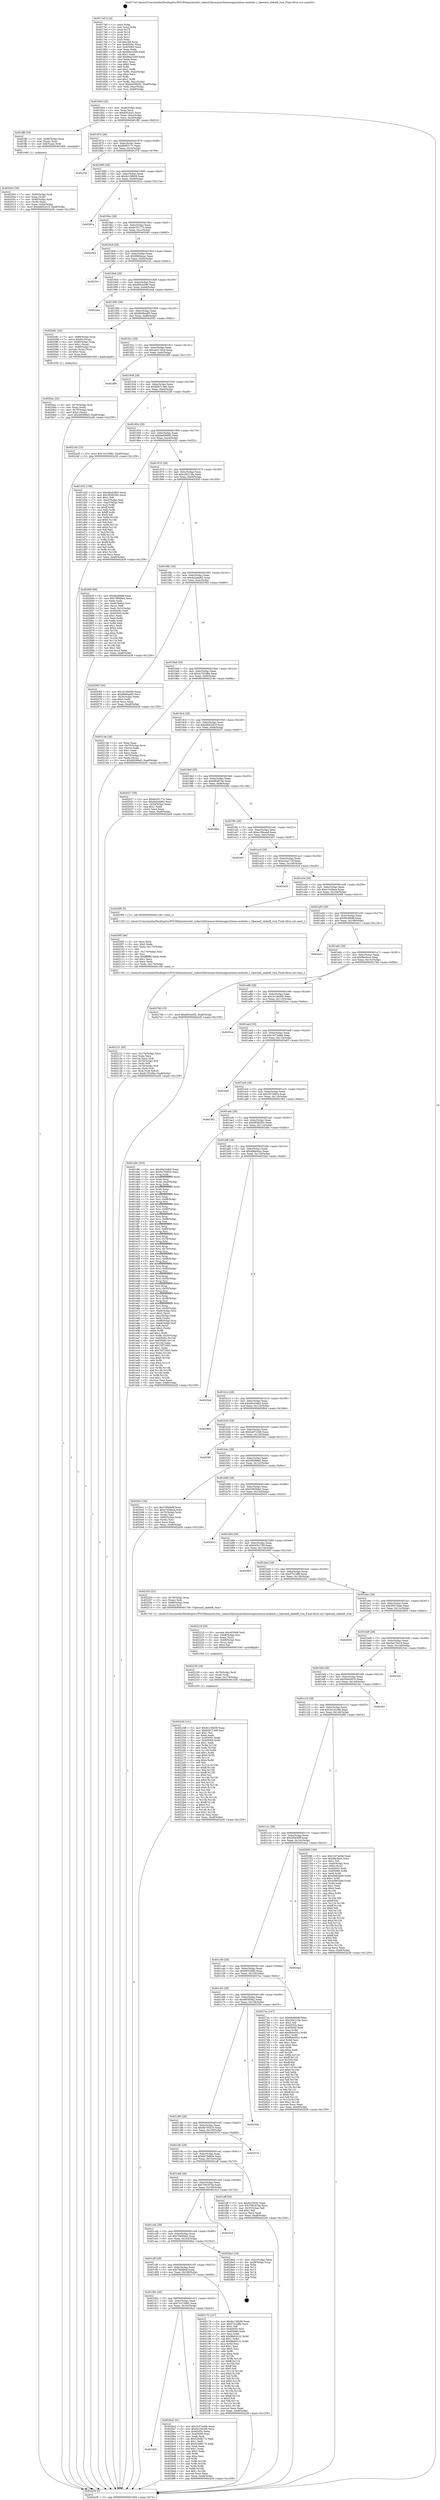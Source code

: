 digraph "0x4017e0" {
  label = "0x4017e0 (/mnt/c/Users/mathe/Desktop/tcc/POCII/binaries/extr_radare2librasmarchxtensagnuxtensa-modules.c_Operand_ulabel8_rtoa_Final-ollvm.out::main(0))"
  labelloc = "t"
  node[shape=record]

  Entry [label="",width=0.3,height=0.3,shape=circle,fillcolor=black,style=filled]
  "0x401854" [label="{
     0x401854 [32]\l
     | [instrs]\l
     &nbsp;&nbsp;0x401854 \<+6\>: mov -0xa8(%rbp),%eax\l
     &nbsp;&nbsp;0x40185a \<+2\>: mov %eax,%ecx\l
     &nbsp;&nbsp;0x40185c \<+6\>: sub $0x82f1fcd1,%ecx\l
     &nbsp;&nbsp;0x401862 \<+6\>: mov %eax,-0xbc(%rbp)\l
     &nbsp;&nbsp;0x401868 \<+6\>: mov %ecx,-0xc0(%rbp)\l
     &nbsp;&nbsp;0x40186e \<+6\>: je 0000000000401ff0 \<main+0x810\>\l
  }"]
  "0x401ff0" [label="{
     0x401ff0 [19]\l
     | [instrs]\l
     &nbsp;&nbsp;0x401ff0 \<+7\>: mov -0x98(%rbp),%rax\l
     &nbsp;&nbsp;0x401ff7 \<+3\>: mov (%rax),%rax\l
     &nbsp;&nbsp;0x401ffa \<+4\>: mov 0x8(%rax),%rdi\l
     &nbsp;&nbsp;0x401ffe \<+5\>: call 0000000000401060 \<atoi@plt\>\l
     | [calls]\l
     &nbsp;&nbsp;0x401060 \{1\} (unknown)\l
  }"]
  "0x401874" [label="{
     0x401874 [28]\l
     | [instrs]\l
     &nbsp;&nbsp;0x401874 \<+5\>: jmp 0000000000401879 \<main+0x99\>\l
     &nbsp;&nbsp;0x401879 \<+6\>: mov -0xbc(%rbp),%eax\l
     &nbsp;&nbsp;0x40187f \<+5\>: sub $0x8bf53171,%eax\l
     &nbsp;&nbsp;0x401884 \<+6\>: mov %eax,-0xc4(%rbp)\l
     &nbsp;&nbsp;0x40188a \<+6\>: je 0000000000401f78 \<main+0x798\>\l
  }"]
  Exit [label="",width=0.3,height=0.3,shape=circle,fillcolor=black,style=filled,peripheries=2]
  "0x401f78" [label="{
     0x401f78\l
  }", style=dashed]
  "0x401890" [label="{
     0x401890 [28]\l
     | [instrs]\l
     &nbsp;&nbsp;0x401890 \<+5\>: jmp 0000000000401895 \<main+0xb5\>\l
     &nbsp;&nbsp;0x401895 \<+6\>: mov -0xbc(%rbp),%eax\l
     &nbsp;&nbsp;0x40189b \<+5\>: sub $0x8c138b58,%eax\l
     &nbsp;&nbsp;0x4018a0 \<+6\>: mov %eax,-0xc8(%rbp)\l
     &nbsp;&nbsp;0x4018a6 \<+6\>: je 000000000040291a \<main+0x113a\>\l
  }"]
  "0x401d28" [label="{
     0x401d28\l
  }", style=dashed]
  "0x40291a" [label="{
     0x40291a\l
  }", style=dashed]
  "0x4018ac" [label="{
     0x4018ac [28]\l
     | [instrs]\l
     &nbsp;&nbsp;0x4018ac \<+5\>: jmp 00000000004018b1 \<main+0xd1\>\l
     &nbsp;&nbsp;0x4018b1 \<+6\>: mov -0xbc(%rbp),%eax\l
     &nbsp;&nbsp;0x4018b7 \<+5\>: sub $0x8c55177e,%eax\l
     &nbsp;&nbsp;0x4018bc \<+6\>: mov %eax,-0xcc(%rbp)\l
     &nbsp;&nbsp;0x4018c2 \<+6\>: je 0000000000402045 \<main+0x865\>\l
  }"]
  "0x4026a2" [label="{
     0x4026a2 [91]\l
     | [instrs]\l
     &nbsp;&nbsp;0x4026a2 \<+5\>: mov $0x1b37ad4b,%eax\l
     &nbsp;&nbsp;0x4026a7 \<+5\>: mov $0x5e192c99,%ecx\l
     &nbsp;&nbsp;0x4026ac \<+7\>: mov 0x40505c,%edx\l
     &nbsp;&nbsp;0x4026b3 \<+7\>: mov 0x405060,%esi\l
     &nbsp;&nbsp;0x4026ba \<+2\>: mov %edx,%edi\l
     &nbsp;&nbsp;0x4026bc \<+6\>: sub $0x520d8170,%edi\l
     &nbsp;&nbsp;0x4026c2 \<+3\>: sub $0x1,%edi\l
     &nbsp;&nbsp;0x4026c5 \<+6\>: add $0x520d8170,%edi\l
     &nbsp;&nbsp;0x4026cb \<+3\>: imul %edi,%edx\l
     &nbsp;&nbsp;0x4026ce \<+3\>: and $0x1,%edx\l
     &nbsp;&nbsp;0x4026d1 \<+3\>: cmp $0x0,%edx\l
     &nbsp;&nbsp;0x4026d4 \<+4\>: sete %r8b\l
     &nbsp;&nbsp;0x4026d8 \<+3\>: cmp $0xa,%esi\l
     &nbsp;&nbsp;0x4026db \<+4\>: setl %r9b\l
     &nbsp;&nbsp;0x4026df \<+3\>: mov %r8b,%r10b\l
     &nbsp;&nbsp;0x4026e2 \<+3\>: and %r9b,%r10b\l
     &nbsp;&nbsp;0x4026e5 \<+3\>: xor %r9b,%r8b\l
     &nbsp;&nbsp;0x4026e8 \<+3\>: or %r8b,%r10b\l
     &nbsp;&nbsp;0x4026eb \<+4\>: test $0x1,%r10b\l
     &nbsp;&nbsp;0x4026ef \<+3\>: cmovne %ecx,%eax\l
     &nbsp;&nbsp;0x4026f2 \<+6\>: mov %eax,-0xa8(%rbp)\l
     &nbsp;&nbsp;0x4026f8 \<+5\>: jmp 0000000000402a39 \<main+0x1259\>\l
  }"]
  "0x402045" [label="{
     0x402045\l
  }", style=dashed]
  "0x4018c8" [label="{
     0x4018c8 [28]\l
     | [instrs]\l
     &nbsp;&nbsp;0x4018c8 \<+5\>: jmp 00000000004018cd \<main+0xed\>\l
     &nbsp;&nbsp;0x4018cd \<+6\>: mov -0xbc(%rbp),%eax\l
     &nbsp;&nbsp;0x4018d3 \<+5\>: sub $0x96844cac,%eax\l
     &nbsp;&nbsp;0x4018d8 \<+6\>: mov %eax,-0xd0(%rbp)\l
     &nbsp;&nbsp;0x4018de \<+6\>: je 000000000040232c \<main+0xb4c\>\l
  }"]
  "0x402248" [label="{
     0x402248 [141]\l
     | [instrs]\l
     &nbsp;&nbsp;0x402248 \<+5\>: mov $0x8c138b58,%eax\l
     &nbsp;&nbsp;0x40224d \<+5\>: mov $0xb0b713e8,%esi\l
     &nbsp;&nbsp;0x402252 \<+2\>: mov $0x1,%cl\l
     &nbsp;&nbsp;0x402254 \<+2\>: xor %edx,%edx\l
     &nbsp;&nbsp;0x402256 \<+8\>: mov 0x40505c,%r8d\l
     &nbsp;&nbsp;0x40225e \<+8\>: mov 0x405060,%r9d\l
     &nbsp;&nbsp;0x402266 \<+3\>: sub $0x1,%edx\l
     &nbsp;&nbsp;0x402269 \<+3\>: mov %r8d,%r10d\l
     &nbsp;&nbsp;0x40226c \<+3\>: add %edx,%r10d\l
     &nbsp;&nbsp;0x40226f \<+4\>: imul %r10d,%r8d\l
     &nbsp;&nbsp;0x402273 \<+4\>: and $0x1,%r8d\l
     &nbsp;&nbsp;0x402277 \<+4\>: cmp $0x0,%r8d\l
     &nbsp;&nbsp;0x40227b \<+4\>: sete %r11b\l
     &nbsp;&nbsp;0x40227f \<+4\>: cmp $0xa,%r9d\l
     &nbsp;&nbsp;0x402283 \<+3\>: setl %bl\l
     &nbsp;&nbsp;0x402286 \<+3\>: mov %r11b,%r14b\l
     &nbsp;&nbsp;0x402289 \<+4\>: xor $0xff,%r14b\l
     &nbsp;&nbsp;0x40228d \<+3\>: mov %bl,%r15b\l
     &nbsp;&nbsp;0x402290 \<+4\>: xor $0xff,%r15b\l
     &nbsp;&nbsp;0x402294 \<+3\>: xor $0x0,%cl\l
     &nbsp;&nbsp;0x402297 \<+3\>: mov %r14b,%r12b\l
     &nbsp;&nbsp;0x40229a \<+4\>: and $0x0,%r12b\l
     &nbsp;&nbsp;0x40229e \<+3\>: and %cl,%r11b\l
     &nbsp;&nbsp;0x4022a1 \<+3\>: mov %r15b,%r13b\l
     &nbsp;&nbsp;0x4022a4 \<+4\>: and $0x0,%r13b\l
     &nbsp;&nbsp;0x4022a8 \<+2\>: and %cl,%bl\l
     &nbsp;&nbsp;0x4022aa \<+3\>: or %r11b,%r12b\l
     &nbsp;&nbsp;0x4022ad \<+3\>: or %bl,%r13b\l
     &nbsp;&nbsp;0x4022b0 \<+3\>: xor %r13b,%r12b\l
     &nbsp;&nbsp;0x4022b3 \<+3\>: or %r15b,%r14b\l
     &nbsp;&nbsp;0x4022b6 \<+4\>: xor $0xff,%r14b\l
     &nbsp;&nbsp;0x4022ba \<+3\>: or $0x0,%cl\l
     &nbsp;&nbsp;0x4022bd \<+3\>: and %cl,%r14b\l
     &nbsp;&nbsp;0x4022c0 \<+3\>: or %r14b,%r12b\l
     &nbsp;&nbsp;0x4022c3 \<+4\>: test $0x1,%r12b\l
     &nbsp;&nbsp;0x4022c7 \<+3\>: cmovne %esi,%eax\l
     &nbsp;&nbsp;0x4022ca \<+6\>: mov %eax,-0xa8(%rbp)\l
     &nbsp;&nbsp;0x4022d0 \<+5\>: jmp 0000000000402a39 \<main+0x1259\>\l
  }"]
  "0x40232c" [label="{
     0x40232c\l
  }", style=dashed]
  "0x4018e4" [label="{
     0x4018e4 [28]\l
     | [instrs]\l
     &nbsp;&nbsp;0x4018e4 \<+5\>: jmp 00000000004018e9 \<main+0x109\>\l
     &nbsp;&nbsp;0x4018e9 \<+6\>: mov -0xbc(%rbp),%eax\l
     &nbsp;&nbsp;0x4018ef \<+5\>: sub $0x994ce296,%eax\l
     &nbsp;&nbsp;0x4018f4 \<+6\>: mov %eax,-0xd4(%rbp)\l
     &nbsp;&nbsp;0x4018fa \<+6\>: je 00000000004022e4 \<main+0xb04\>\l
  }"]
  "0x402236" [label="{
     0x402236 [18]\l
     | [instrs]\l
     &nbsp;&nbsp;0x402236 \<+4\>: mov -0x78(%rbp),%rdi\l
     &nbsp;&nbsp;0x40223a \<+3\>: mov (%rdi),%rdi\l
     &nbsp;&nbsp;0x40223d \<+6\>: mov %eax,-0x178(%rbp)\l
     &nbsp;&nbsp;0x402243 \<+5\>: call 0000000000401030 \<free@plt\>\l
     | [calls]\l
     &nbsp;&nbsp;0x401030 \{1\} (unknown)\l
  }"]
  "0x4022e4" [label="{
     0x4022e4\l
  }", style=dashed]
  "0x401900" [label="{
     0x401900 [28]\l
     | [instrs]\l
     &nbsp;&nbsp;0x401900 \<+5\>: jmp 0000000000401905 \<main+0x125\>\l
     &nbsp;&nbsp;0x401905 \<+6\>: mov -0xbc(%rbp),%eax\l
     &nbsp;&nbsp;0x40190b \<+5\>: sub $0x9b96aa85,%eax\l
     &nbsp;&nbsp;0x401910 \<+6\>: mov %eax,-0xd8(%rbp)\l
     &nbsp;&nbsp;0x401916 \<+6\>: je 0000000000402081 \<main+0x8a1\>\l
  }"]
  "0x402219" [label="{
     0x402219 [29]\l
     | [instrs]\l
     &nbsp;&nbsp;0x402219 \<+10\>: movabs $0x4030d6,%rdi\l
     &nbsp;&nbsp;0x402223 \<+4\>: mov -0x68(%rbp),%rsi\l
     &nbsp;&nbsp;0x402227 \<+2\>: mov %eax,(%rsi)\l
     &nbsp;&nbsp;0x402229 \<+4\>: mov -0x68(%rbp),%rsi\l
     &nbsp;&nbsp;0x40222d \<+2\>: mov (%rsi),%esi\l
     &nbsp;&nbsp;0x40222f \<+2\>: mov $0x0,%al\l
     &nbsp;&nbsp;0x402231 \<+5\>: call 0000000000401040 \<printf@plt\>\l
     | [calls]\l
     &nbsp;&nbsp;0x401040 \{1\} (unknown)\l
  }"]
  "0x402081" [label="{
     0x402081 [43]\l
     | [instrs]\l
     &nbsp;&nbsp;0x402081 \<+7\>: mov -0x88(%rbp),%rax\l
     &nbsp;&nbsp;0x402088 \<+7\>: movq $0x64,(%rax)\l
     &nbsp;&nbsp;0x40208f \<+4\>: mov -0x80(%rbp),%rax\l
     &nbsp;&nbsp;0x402093 \<+6\>: movl $0x1,(%rax)\l
     &nbsp;&nbsp;0x402099 \<+4\>: mov -0x80(%rbp),%rax\l
     &nbsp;&nbsp;0x40209d \<+3\>: movslq (%rax),%rax\l
     &nbsp;&nbsp;0x4020a0 \<+4\>: shl $0x3,%rax\l
     &nbsp;&nbsp;0x4020a4 \<+3\>: mov %rax,%rdi\l
     &nbsp;&nbsp;0x4020a7 \<+5\>: call 0000000000401050 \<malloc@plt\>\l
     | [calls]\l
     &nbsp;&nbsp;0x401050 \{1\} (unknown)\l
  }"]
  "0x40191c" [label="{
     0x40191c [28]\l
     | [instrs]\l
     &nbsp;&nbsp;0x40191c \<+5\>: jmp 0000000000401921 \<main+0x141\>\l
     &nbsp;&nbsp;0x401921 \<+6\>: mov -0xbc(%rbp),%eax\l
     &nbsp;&nbsp;0x401927 \<+5\>: sub $0xae517d2d,%eax\l
     &nbsp;&nbsp;0x40192c \<+6\>: mov %eax,-0xdc(%rbp)\l
     &nbsp;&nbsp;0x401932 \<+6\>: je 00000000004028f9 \<main+0x1119\>\l
  }"]
  "0x401d0c" [label="{
     0x401d0c [28]\l
     | [instrs]\l
     &nbsp;&nbsp;0x401d0c \<+5\>: jmp 0000000000401d11 \<main+0x531\>\l
     &nbsp;&nbsp;0x401d11 \<+6\>: mov -0xbc(%rbp),%eax\l
     &nbsp;&nbsp;0x401d17 \<+5\>: sub $0x7e315892,%eax\l
     &nbsp;&nbsp;0x401d1c \<+6\>: mov %eax,-0x16c(%rbp)\l
     &nbsp;&nbsp;0x401d22 \<+6\>: je 00000000004026a2 \<main+0xec2\>\l
  }"]
  "0x4028f9" [label="{
     0x4028f9\l
  }", style=dashed]
  "0x401938" [label="{
     0x401938 [28]\l
     | [instrs]\l
     &nbsp;&nbsp;0x401938 \<+5\>: jmp 000000000040193d \<main+0x15d\>\l
     &nbsp;&nbsp;0x40193d \<+6\>: mov -0xbc(%rbp),%eax\l
     &nbsp;&nbsp;0x401943 \<+5\>: sub $0xb0b713e8,%eax\l
     &nbsp;&nbsp;0x401948 \<+6\>: mov %eax,-0xe0(%rbp)\l
     &nbsp;&nbsp;0x40194e \<+6\>: je 00000000004022d5 \<main+0xaf5\>\l
  }"]
  "0x402170" [label="{
     0x402170 [147]\l
     | [instrs]\l
     &nbsp;&nbsp;0x402170 \<+5\>: mov $0x8c138b58,%eax\l
     &nbsp;&nbsp;0x402175 \<+5\>: mov $0x57e1affd,%ecx\l
     &nbsp;&nbsp;0x40217a \<+2\>: mov $0x1,%dl\l
     &nbsp;&nbsp;0x40217c \<+7\>: mov 0x40505c,%esi\l
     &nbsp;&nbsp;0x402183 \<+7\>: mov 0x405060,%edi\l
     &nbsp;&nbsp;0x40218a \<+3\>: mov %esi,%r8d\l
     &nbsp;&nbsp;0x40218d \<+7\>: add $0x9fa54132,%r8d\l
     &nbsp;&nbsp;0x402194 \<+4\>: sub $0x1,%r8d\l
     &nbsp;&nbsp;0x402198 \<+7\>: sub $0x9fa54132,%r8d\l
     &nbsp;&nbsp;0x40219f \<+4\>: imul %r8d,%esi\l
     &nbsp;&nbsp;0x4021a3 \<+3\>: and $0x1,%esi\l
     &nbsp;&nbsp;0x4021a6 \<+3\>: cmp $0x0,%esi\l
     &nbsp;&nbsp;0x4021a9 \<+4\>: sete %r9b\l
     &nbsp;&nbsp;0x4021ad \<+3\>: cmp $0xa,%edi\l
     &nbsp;&nbsp;0x4021b0 \<+4\>: setl %r10b\l
     &nbsp;&nbsp;0x4021b4 \<+3\>: mov %r9b,%r11b\l
     &nbsp;&nbsp;0x4021b7 \<+4\>: xor $0xff,%r11b\l
     &nbsp;&nbsp;0x4021bb \<+3\>: mov %r10b,%bl\l
     &nbsp;&nbsp;0x4021be \<+3\>: xor $0xff,%bl\l
     &nbsp;&nbsp;0x4021c1 \<+3\>: xor $0x0,%dl\l
     &nbsp;&nbsp;0x4021c4 \<+3\>: mov %r11b,%r14b\l
     &nbsp;&nbsp;0x4021c7 \<+4\>: and $0x0,%r14b\l
     &nbsp;&nbsp;0x4021cb \<+3\>: and %dl,%r9b\l
     &nbsp;&nbsp;0x4021ce \<+3\>: mov %bl,%r15b\l
     &nbsp;&nbsp;0x4021d1 \<+4\>: and $0x0,%r15b\l
     &nbsp;&nbsp;0x4021d5 \<+3\>: and %dl,%r10b\l
     &nbsp;&nbsp;0x4021d8 \<+3\>: or %r9b,%r14b\l
     &nbsp;&nbsp;0x4021db \<+3\>: or %r10b,%r15b\l
     &nbsp;&nbsp;0x4021de \<+3\>: xor %r15b,%r14b\l
     &nbsp;&nbsp;0x4021e1 \<+3\>: or %bl,%r11b\l
     &nbsp;&nbsp;0x4021e4 \<+4\>: xor $0xff,%r11b\l
     &nbsp;&nbsp;0x4021e8 \<+3\>: or $0x0,%dl\l
     &nbsp;&nbsp;0x4021eb \<+3\>: and %dl,%r11b\l
     &nbsp;&nbsp;0x4021ee \<+3\>: or %r11b,%r14b\l
     &nbsp;&nbsp;0x4021f1 \<+4\>: test $0x1,%r14b\l
     &nbsp;&nbsp;0x4021f5 \<+3\>: cmovne %ecx,%eax\l
     &nbsp;&nbsp;0x4021f8 \<+6\>: mov %eax,-0xa8(%rbp)\l
     &nbsp;&nbsp;0x4021fe \<+5\>: jmp 0000000000402a39 \<main+0x1259\>\l
  }"]
  "0x4022d5" [label="{
     0x4022d5 [15]\l
     | [instrs]\l
     &nbsp;&nbsp;0x4022d5 \<+10\>: movl $0x7e315892,-0xa8(%rbp)\l
     &nbsp;&nbsp;0x4022df \<+5\>: jmp 0000000000402a39 \<main+0x1259\>\l
  }"]
  "0x401954" [label="{
     0x401954 [28]\l
     | [instrs]\l
     &nbsp;&nbsp;0x401954 \<+5\>: jmp 0000000000401959 \<main+0x179\>\l
     &nbsp;&nbsp;0x401959 \<+6\>: mov -0xbc(%rbp),%eax\l
     &nbsp;&nbsp;0x40195f \<+5\>: sub $0xbed56b93,%eax\l
     &nbsp;&nbsp;0x401964 \<+6\>: mov %eax,-0xe4(%rbp)\l
     &nbsp;&nbsp;0x40196a \<+6\>: je 0000000000401d32 \<main+0x552\>\l
  }"]
  "0x401cf0" [label="{
     0x401cf0 [28]\l
     | [instrs]\l
     &nbsp;&nbsp;0x401cf0 \<+5\>: jmp 0000000000401cf5 \<main+0x515\>\l
     &nbsp;&nbsp;0x401cf5 \<+6\>: mov -0xbc(%rbp),%eax\l
     &nbsp;&nbsp;0x401cfb \<+5\>: sub $0x790bfedf,%eax\l
     &nbsp;&nbsp;0x401d00 \<+6\>: mov %eax,-0x168(%rbp)\l
     &nbsp;&nbsp;0x401d06 \<+6\>: je 0000000000402170 \<main+0x990\>\l
  }"]
  "0x401d32" [label="{
     0x401d32 [106]\l
     | [instrs]\l
     &nbsp;&nbsp;0x401d32 \<+5\>: mov $0x49a43db3,%eax\l
     &nbsp;&nbsp;0x401d37 \<+5\>: mov $0x3838236c,%ecx\l
     &nbsp;&nbsp;0x401d3c \<+2\>: mov $0x1,%dl\l
     &nbsp;&nbsp;0x401d3e \<+7\>: mov -0xa2(%rbp),%sil\l
     &nbsp;&nbsp;0x401d45 \<+7\>: mov -0xa1(%rbp),%dil\l
     &nbsp;&nbsp;0x401d4c \<+3\>: mov %sil,%r8b\l
     &nbsp;&nbsp;0x401d4f \<+4\>: xor $0xff,%r8b\l
     &nbsp;&nbsp;0x401d53 \<+3\>: mov %dil,%r9b\l
     &nbsp;&nbsp;0x401d56 \<+4\>: xor $0xff,%r9b\l
     &nbsp;&nbsp;0x401d5a \<+3\>: xor $0x0,%dl\l
     &nbsp;&nbsp;0x401d5d \<+3\>: mov %r8b,%r10b\l
     &nbsp;&nbsp;0x401d60 \<+4\>: and $0x0,%r10b\l
     &nbsp;&nbsp;0x401d64 \<+3\>: and %dl,%sil\l
     &nbsp;&nbsp;0x401d67 \<+3\>: mov %r9b,%r11b\l
     &nbsp;&nbsp;0x401d6a \<+4\>: and $0x0,%r11b\l
     &nbsp;&nbsp;0x401d6e \<+3\>: and %dl,%dil\l
     &nbsp;&nbsp;0x401d71 \<+3\>: or %sil,%r10b\l
     &nbsp;&nbsp;0x401d74 \<+3\>: or %dil,%r11b\l
     &nbsp;&nbsp;0x401d77 \<+3\>: xor %r11b,%r10b\l
     &nbsp;&nbsp;0x401d7a \<+3\>: or %r9b,%r8b\l
     &nbsp;&nbsp;0x401d7d \<+4\>: xor $0xff,%r8b\l
     &nbsp;&nbsp;0x401d81 \<+3\>: or $0x0,%dl\l
     &nbsp;&nbsp;0x401d84 \<+3\>: and %dl,%r8b\l
     &nbsp;&nbsp;0x401d87 \<+3\>: or %r8b,%r10b\l
     &nbsp;&nbsp;0x401d8a \<+4\>: test $0x1,%r10b\l
     &nbsp;&nbsp;0x401d8e \<+3\>: cmovne %ecx,%eax\l
     &nbsp;&nbsp;0x401d91 \<+6\>: mov %eax,-0xa8(%rbp)\l
     &nbsp;&nbsp;0x401d97 \<+5\>: jmp 0000000000402a39 \<main+0x1259\>\l
  }"]
  "0x401970" [label="{
     0x401970 [28]\l
     | [instrs]\l
     &nbsp;&nbsp;0x401970 \<+5\>: jmp 0000000000401975 \<main+0x195\>\l
     &nbsp;&nbsp;0x401975 \<+6\>: mov -0xbc(%rbp),%eax\l
     &nbsp;&nbsp;0x40197b \<+5\>: sub $0xc04212fa,%eax\l
     &nbsp;&nbsp;0x401980 \<+6\>: mov %eax,-0xe8(%rbp)\l
     &nbsp;&nbsp;0x401986 \<+6\>: je 000000000040283f \<main+0x105f\>\l
  }"]
  "0x402a39" [label="{
     0x402a39 [5]\l
     | [instrs]\l
     &nbsp;&nbsp;0x402a39 \<+5\>: jmp 0000000000401854 \<main+0x74\>\l
  }"]
  "0x4017e0" [label="{
     0x4017e0 [116]\l
     | [instrs]\l
     &nbsp;&nbsp;0x4017e0 \<+1\>: push %rbp\l
     &nbsp;&nbsp;0x4017e1 \<+3\>: mov %rsp,%rbp\l
     &nbsp;&nbsp;0x4017e4 \<+2\>: push %r15\l
     &nbsp;&nbsp;0x4017e6 \<+2\>: push %r14\l
     &nbsp;&nbsp;0x4017e8 \<+2\>: push %r13\l
     &nbsp;&nbsp;0x4017ea \<+2\>: push %r12\l
     &nbsp;&nbsp;0x4017ec \<+1\>: push %rbx\l
     &nbsp;&nbsp;0x4017ed \<+7\>: sub $0x188,%rsp\l
     &nbsp;&nbsp;0x4017f4 \<+7\>: mov 0x40505c,%eax\l
     &nbsp;&nbsp;0x4017fb \<+7\>: mov 0x405060,%ecx\l
     &nbsp;&nbsp;0x401802 \<+2\>: mov %eax,%edx\l
     &nbsp;&nbsp;0x401804 \<+6\>: sub $0x68a224f0,%edx\l
     &nbsp;&nbsp;0x40180a \<+3\>: sub $0x1,%edx\l
     &nbsp;&nbsp;0x40180d \<+6\>: add $0x68a224f0,%edx\l
     &nbsp;&nbsp;0x401813 \<+3\>: imul %edx,%eax\l
     &nbsp;&nbsp;0x401816 \<+3\>: and $0x1,%eax\l
     &nbsp;&nbsp;0x401819 \<+3\>: cmp $0x0,%eax\l
     &nbsp;&nbsp;0x40181c \<+4\>: sete %r8b\l
     &nbsp;&nbsp;0x401820 \<+4\>: and $0x1,%r8b\l
     &nbsp;&nbsp;0x401824 \<+7\>: mov %r8b,-0xa2(%rbp)\l
     &nbsp;&nbsp;0x40182b \<+3\>: cmp $0xa,%ecx\l
     &nbsp;&nbsp;0x40182e \<+4\>: setl %r8b\l
     &nbsp;&nbsp;0x401832 \<+4\>: and $0x1,%r8b\l
     &nbsp;&nbsp;0x401836 \<+7\>: mov %r8b,-0xa1(%rbp)\l
     &nbsp;&nbsp;0x40183d \<+10\>: movl $0xbed56b93,-0xa8(%rbp)\l
     &nbsp;&nbsp;0x401847 \<+6\>: mov %edi,-0xac(%rbp)\l
     &nbsp;&nbsp;0x40184d \<+7\>: mov %rsi,-0xb8(%rbp)\l
  }"]
  "0x4028a2" [label="{
     0x4028a2 [18]\l
     | [instrs]\l
     &nbsp;&nbsp;0x4028a2 \<+3\>: mov -0x2c(%rbp),%eax\l
     &nbsp;&nbsp;0x4028a5 \<+4\>: lea -0x28(%rbp),%rsp\l
     &nbsp;&nbsp;0x4028a9 \<+1\>: pop %rbx\l
     &nbsp;&nbsp;0x4028aa \<+2\>: pop %r12\l
     &nbsp;&nbsp;0x4028ac \<+2\>: pop %r13\l
     &nbsp;&nbsp;0x4028ae \<+2\>: pop %r14\l
     &nbsp;&nbsp;0x4028b0 \<+2\>: pop %r15\l
     &nbsp;&nbsp;0x4028b2 \<+1\>: pop %rbp\l
     &nbsp;&nbsp;0x4028b3 \<+1\>: ret\l
  }"]
  "0x40283f" [label="{
     0x40283f [99]\l
     | [instrs]\l
     &nbsp;&nbsp;0x40283f \<+5\>: mov $0xfde49b8f,%eax\l
     &nbsp;&nbsp;0x402844 \<+5\>: mov $0x7085f4e2,%ecx\l
     &nbsp;&nbsp;0x402849 \<+2\>: xor %edx,%edx\l
     &nbsp;&nbsp;0x40284b \<+7\>: mov -0xa0(%rbp),%rsi\l
     &nbsp;&nbsp;0x402852 \<+2\>: mov (%rsi),%edi\l
     &nbsp;&nbsp;0x402854 \<+3\>: mov %edi,-0x2c(%rbp)\l
     &nbsp;&nbsp;0x402857 \<+7\>: mov 0x40505c,%edi\l
     &nbsp;&nbsp;0x40285e \<+8\>: mov 0x405060,%r8d\l
     &nbsp;&nbsp;0x402866 \<+3\>: sub $0x1,%edx\l
     &nbsp;&nbsp;0x402869 \<+3\>: mov %edi,%r9d\l
     &nbsp;&nbsp;0x40286c \<+3\>: add %edx,%r9d\l
     &nbsp;&nbsp;0x40286f \<+4\>: imul %r9d,%edi\l
     &nbsp;&nbsp;0x402873 \<+3\>: and $0x1,%edi\l
     &nbsp;&nbsp;0x402876 \<+3\>: cmp $0x0,%edi\l
     &nbsp;&nbsp;0x402879 \<+4\>: sete %r10b\l
     &nbsp;&nbsp;0x40287d \<+4\>: cmp $0xa,%r8d\l
     &nbsp;&nbsp;0x402881 \<+4\>: setl %r11b\l
     &nbsp;&nbsp;0x402885 \<+3\>: mov %r10b,%bl\l
     &nbsp;&nbsp;0x402888 \<+3\>: and %r11b,%bl\l
     &nbsp;&nbsp;0x40288b \<+3\>: xor %r11b,%r10b\l
     &nbsp;&nbsp;0x40288e \<+3\>: or %r10b,%bl\l
     &nbsp;&nbsp;0x402891 \<+3\>: test $0x1,%bl\l
     &nbsp;&nbsp;0x402894 \<+3\>: cmovne %ecx,%eax\l
     &nbsp;&nbsp;0x402897 \<+6\>: mov %eax,-0xa8(%rbp)\l
     &nbsp;&nbsp;0x40289d \<+5\>: jmp 0000000000402a39 \<main+0x1259\>\l
  }"]
  "0x40198c" [label="{
     0x40198c [28]\l
     | [instrs]\l
     &nbsp;&nbsp;0x40198c \<+5\>: jmp 0000000000401991 \<main+0x1b1\>\l
     &nbsp;&nbsp;0x401991 \<+6\>: mov -0xbc(%rbp),%eax\l
     &nbsp;&nbsp;0x401997 \<+5\>: sub $0xda2add62,%eax\l
     &nbsp;&nbsp;0x40199c \<+6\>: mov %eax,-0xec(%rbp)\l
     &nbsp;&nbsp;0x4019a2 \<+6\>: je 0000000000402063 \<main+0x883\>\l
  }"]
  "0x401cd4" [label="{
     0x401cd4 [28]\l
     | [instrs]\l
     &nbsp;&nbsp;0x401cd4 \<+5\>: jmp 0000000000401cd9 \<main+0x4f9\>\l
     &nbsp;&nbsp;0x401cd9 \<+6\>: mov -0xbc(%rbp),%eax\l
     &nbsp;&nbsp;0x401cdf \<+5\>: sub $0x7085f4e2,%eax\l
     &nbsp;&nbsp;0x401ce4 \<+6\>: mov %eax,-0x164(%rbp)\l
     &nbsp;&nbsp;0x401cea \<+6\>: je 00000000004028a2 \<main+0x10c2\>\l
  }"]
  "0x402063" [label="{
     0x402063 [30]\l
     | [instrs]\l
     &nbsp;&nbsp;0x402063 \<+5\>: mov $0x1b16b560,%eax\l
     &nbsp;&nbsp;0x402068 \<+5\>: mov $0x9b96aa85,%ecx\l
     &nbsp;&nbsp;0x40206d \<+3\>: mov -0x34(%rbp),%edx\l
     &nbsp;&nbsp;0x402070 \<+3\>: cmp $0x0,%edx\l
     &nbsp;&nbsp;0x402073 \<+3\>: cmove %ecx,%eax\l
     &nbsp;&nbsp;0x402076 \<+6\>: mov %eax,-0xa8(%rbp)\l
     &nbsp;&nbsp;0x40207c \<+5\>: jmp 0000000000402a39 \<main+0x1259\>\l
  }"]
  "0x4019a8" [label="{
     0x4019a8 [28]\l
     | [instrs]\l
     &nbsp;&nbsp;0x4019a8 \<+5\>: jmp 00000000004019ad \<main+0x1cd\>\l
     &nbsp;&nbsp;0x4019ad \<+6\>: mov -0xbc(%rbp),%eax\l
     &nbsp;&nbsp;0x4019b3 \<+5\>: sub $0xdc762d8a,%eax\l
     &nbsp;&nbsp;0x4019b8 \<+6\>: mov %eax,-0xf0(%rbp)\l
     &nbsp;&nbsp;0x4019be \<+6\>: je 000000000040214e \<main+0x96e\>\l
  }"]
  "0x401f1d" [label="{
     0x401f1d\l
  }", style=dashed]
  "0x40214e" [label="{
     0x40214e [34]\l
     | [instrs]\l
     &nbsp;&nbsp;0x40214e \<+2\>: xor %eax,%eax\l
     &nbsp;&nbsp;0x402150 \<+4\>: mov -0x70(%rbp),%rcx\l
     &nbsp;&nbsp;0x402154 \<+2\>: mov (%rcx),%edx\l
     &nbsp;&nbsp;0x402156 \<+3\>: sub $0x1,%eax\l
     &nbsp;&nbsp;0x402159 \<+2\>: sub %eax,%edx\l
     &nbsp;&nbsp;0x40215b \<+4\>: mov -0x70(%rbp),%rcx\l
     &nbsp;&nbsp;0x40215f \<+2\>: mov %edx,(%rcx)\l
     &nbsp;&nbsp;0x402161 \<+10\>: movl $0x4fd388a5,-0xa8(%rbp)\l
     &nbsp;&nbsp;0x40216b \<+5\>: jmp 0000000000402a39 \<main+0x1259\>\l
  }"]
  "0x4019c4" [label="{
     0x4019c4 [28]\l
     | [instrs]\l
     &nbsp;&nbsp;0x4019c4 \<+5\>: jmp 00000000004019c9 \<main+0x1e9\>\l
     &nbsp;&nbsp;0x4019c9 \<+6\>: mov -0xbc(%rbp),%eax\l
     &nbsp;&nbsp;0x4019cf \<+5\>: sub $0xddd52d19,%eax\l
     &nbsp;&nbsp;0x4019d4 \<+6\>: mov %eax,-0xf4(%rbp)\l
     &nbsp;&nbsp;0x4019da \<+6\>: je 0000000000402027 \<main+0x847\>\l
  }"]
  "0x402121" [label="{
     0x402121 [45]\l
     | [instrs]\l
     &nbsp;&nbsp;0x402121 \<+6\>: mov -0x174(%rbp),%ecx\l
     &nbsp;&nbsp;0x402127 \<+3\>: imul %eax,%ecx\l
     &nbsp;&nbsp;0x40212a \<+3\>: movslq %ecx,%rdi\l
     &nbsp;&nbsp;0x40212d \<+4\>: mov -0x78(%rbp),%r8\l
     &nbsp;&nbsp;0x402131 \<+3\>: mov (%r8),%r8\l
     &nbsp;&nbsp;0x402134 \<+4\>: mov -0x70(%rbp),%r9\l
     &nbsp;&nbsp;0x402138 \<+3\>: movslq (%r9),%r9\l
     &nbsp;&nbsp;0x40213b \<+4\>: mov %rdi,(%r8,%r9,8)\l
     &nbsp;&nbsp;0x40213f \<+10\>: movl $0xdc762d8a,-0xa8(%rbp)\l
     &nbsp;&nbsp;0x402149 \<+5\>: jmp 0000000000402a39 \<main+0x1259\>\l
  }"]
  "0x402027" [label="{
     0x402027 [30]\l
     | [instrs]\l
     &nbsp;&nbsp;0x402027 \<+5\>: mov $0x8c55177e,%eax\l
     &nbsp;&nbsp;0x40202c \<+5\>: mov $0xda2add62,%ecx\l
     &nbsp;&nbsp;0x402031 \<+3\>: mov -0x34(%rbp),%edx\l
     &nbsp;&nbsp;0x402034 \<+3\>: cmp $0x1,%edx\l
     &nbsp;&nbsp;0x402037 \<+3\>: cmovl %ecx,%eax\l
     &nbsp;&nbsp;0x40203a \<+6\>: mov %eax,-0xa8(%rbp)\l
     &nbsp;&nbsp;0x402040 \<+5\>: jmp 0000000000402a39 \<main+0x1259\>\l
  }"]
  "0x4019e0" [label="{
     0x4019e0 [28]\l
     | [instrs]\l
     &nbsp;&nbsp;0x4019e0 \<+5\>: jmp 00000000004019e5 \<main+0x205\>\l
     &nbsp;&nbsp;0x4019e5 \<+6\>: mov -0xbc(%rbp),%eax\l
     &nbsp;&nbsp;0x4019eb \<+5\>: sub $0xdf0a874e,%eax\l
     &nbsp;&nbsp;0x4019f0 \<+6\>: mov %eax,-0xf8(%rbp)\l
     &nbsp;&nbsp;0x4019f6 \<+6\>: je 000000000040296e \<main+0x118e\>\l
  }"]
  "0x4020f5" [label="{
     0x4020f5 [44]\l
     | [instrs]\l
     &nbsp;&nbsp;0x4020f5 \<+2\>: xor %ecx,%ecx\l
     &nbsp;&nbsp;0x4020f7 \<+5\>: mov $0x2,%edx\l
     &nbsp;&nbsp;0x4020fc \<+6\>: mov %edx,-0x170(%rbp)\l
     &nbsp;&nbsp;0x402102 \<+1\>: cltd\l
     &nbsp;&nbsp;0x402103 \<+6\>: mov -0x170(%rbp),%esi\l
     &nbsp;&nbsp;0x402109 \<+2\>: idiv %esi\l
     &nbsp;&nbsp;0x40210b \<+6\>: imul $0xfffffffe,%edx,%edx\l
     &nbsp;&nbsp;0x402111 \<+3\>: sub $0x1,%ecx\l
     &nbsp;&nbsp;0x402114 \<+2\>: sub %ecx,%edx\l
     &nbsp;&nbsp;0x402116 \<+6\>: mov %edx,-0x174(%rbp)\l
     &nbsp;&nbsp;0x40211c \<+5\>: call 0000000000401160 \<next_i\>\l
     | [calls]\l
     &nbsp;&nbsp;0x401160 \{1\} (/mnt/c/Users/mathe/Desktop/tcc/POCII/binaries/extr_radare2librasmarchxtensagnuxtensa-modules.c_Operand_ulabel8_rtoa_Final-ollvm.out::next_i)\l
  }"]
  "0x40296e" [label="{
     0x40296e\l
  }", style=dashed]
  "0x4019fc" [label="{
     0x4019fc [28]\l
     | [instrs]\l
     &nbsp;&nbsp;0x4019fc \<+5\>: jmp 0000000000401a01 \<main+0x221\>\l
     &nbsp;&nbsp;0x401a01 \<+6\>: mov -0xbc(%rbp),%eax\l
     &nbsp;&nbsp;0x401a07 \<+5\>: sub $0xe186cea8,%eax\l
     &nbsp;&nbsp;0x401a0c \<+6\>: mov %eax,-0xfc(%rbp)\l
     &nbsp;&nbsp;0x401a12 \<+6\>: je 0000000000402447 \<main+0xc67\>\l
  }"]
  "0x4020ac" [label="{
     0x4020ac [32]\l
     | [instrs]\l
     &nbsp;&nbsp;0x4020ac \<+4\>: mov -0x78(%rbp),%rdi\l
     &nbsp;&nbsp;0x4020b0 \<+3\>: mov %rax,(%rdi)\l
     &nbsp;&nbsp;0x4020b3 \<+4\>: mov -0x70(%rbp),%rax\l
     &nbsp;&nbsp;0x4020b7 \<+6\>: movl $0x0,(%rax)\l
     &nbsp;&nbsp;0x4020bd \<+10\>: movl $0x4fd388a5,-0xa8(%rbp)\l
     &nbsp;&nbsp;0x4020c7 \<+5\>: jmp 0000000000402a39 \<main+0x1259\>\l
  }"]
  "0x402447" [label="{
     0x402447\l
  }", style=dashed]
  "0x401a18" [label="{
     0x401a18 [28]\l
     | [instrs]\l
     &nbsp;&nbsp;0x401a18 \<+5\>: jmp 0000000000401a1d \<main+0x23d\>\l
     &nbsp;&nbsp;0x401a1d \<+6\>: mov -0xbc(%rbp),%eax\l
     &nbsp;&nbsp;0x401a23 \<+5\>: sub $0xe2ea173f,%eax\l
     &nbsp;&nbsp;0x401a28 \<+6\>: mov %eax,-0x100(%rbp)\l
     &nbsp;&nbsp;0x401a2e \<+6\>: je 0000000000402429 \<main+0xc49\>\l
  }"]
  "0x402003" [label="{
     0x402003 [36]\l
     | [instrs]\l
     &nbsp;&nbsp;0x402003 \<+7\>: mov -0x90(%rbp),%rdi\l
     &nbsp;&nbsp;0x40200a \<+2\>: mov %eax,(%rdi)\l
     &nbsp;&nbsp;0x40200c \<+7\>: mov -0x90(%rbp),%rdi\l
     &nbsp;&nbsp;0x402013 \<+2\>: mov (%rdi),%eax\l
     &nbsp;&nbsp;0x402015 \<+3\>: mov %eax,-0x34(%rbp)\l
     &nbsp;&nbsp;0x402018 \<+10\>: movl $0xddd52d19,-0xa8(%rbp)\l
     &nbsp;&nbsp;0x402022 \<+5\>: jmp 0000000000402a39 \<main+0x1259\>\l
  }"]
  "0x402429" [label="{
     0x402429\l
  }", style=dashed]
  "0x401a34" [label="{
     0x401a34 [28]\l
     | [instrs]\l
     &nbsp;&nbsp;0x401a34 \<+5\>: jmp 0000000000401a39 \<main+0x259\>\l
     &nbsp;&nbsp;0x401a39 \<+6\>: mov -0xbc(%rbp),%eax\l
     &nbsp;&nbsp;0x401a3f \<+5\>: sub $0xe7e29aca,%eax\l
     &nbsp;&nbsp;0x401a44 \<+6\>: mov %eax,-0x104(%rbp)\l
     &nbsp;&nbsp;0x401a4a \<+6\>: je 00000000004020f0 \<main+0x910\>\l
  }"]
  "0x401cb8" [label="{
     0x401cb8 [28]\l
     | [instrs]\l
     &nbsp;&nbsp;0x401cb8 \<+5\>: jmp 0000000000401cbd \<main+0x4dd\>\l
     &nbsp;&nbsp;0x401cbd \<+6\>: mov -0xbc(%rbp),%eax\l
     &nbsp;&nbsp;0x401cc3 \<+5\>: sub $0x708187da,%eax\l
     &nbsp;&nbsp;0x401cc8 \<+6\>: mov %eax,-0x160(%rbp)\l
     &nbsp;&nbsp;0x401cce \<+6\>: je 0000000000401f1d \<main+0x73d\>\l
  }"]
  "0x4020f0" [label="{
     0x4020f0 [5]\l
     | [instrs]\l
     &nbsp;&nbsp;0x4020f0 \<+5\>: call 0000000000401160 \<next_i\>\l
     | [calls]\l
     &nbsp;&nbsp;0x401160 \{1\} (/mnt/c/Users/mathe/Desktop/tcc/POCII/binaries/extr_radare2librasmarchxtensagnuxtensa-modules.c_Operand_ulabel8_rtoa_Final-ollvm.out::next_i)\l
  }"]
  "0x401a50" [label="{
     0x401a50 [28]\l
     | [instrs]\l
     &nbsp;&nbsp;0x401a50 \<+5\>: jmp 0000000000401a55 \<main+0x275\>\l
     &nbsp;&nbsp;0x401a55 \<+6\>: mov -0xbc(%rbp),%eax\l
     &nbsp;&nbsp;0x401a5b \<+5\>: sub $0xfde49b8f,%eax\l
     &nbsp;&nbsp;0x401a60 \<+6\>: mov %eax,-0x108(%rbp)\l
     &nbsp;&nbsp;0x401a66 \<+6\>: je 0000000000402a21 \<main+0x1241\>\l
  }"]
  "0x401eff" [label="{
     0x401eff [30]\l
     | [instrs]\l
     &nbsp;&nbsp;0x401eff \<+5\>: mov $0x82f1fcd1,%eax\l
     &nbsp;&nbsp;0x401f04 \<+5\>: mov $0x708187da,%ecx\l
     &nbsp;&nbsp;0x401f09 \<+3\>: mov -0x35(%rbp),%dl\l
     &nbsp;&nbsp;0x401f0c \<+3\>: test $0x1,%dl\l
     &nbsp;&nbsp;0x401f0f \<+3\>: cmovne %ecx,%eax\l
     &nbsp;&nbsp;0x401f12 \<+6\>: mov %eax,-0xa8(%rbp)\l
     &nbsp;&nbsp;0x401f18 \<+5\>: jmp 0000000000402a39 \<main+0x1259\>\l
  }"]
  "0x402a21" [label="{
     0x402a21\l
  }", style=dashed]
  "0x401a6c" [label="{
     0x401a6c [28]\l
     | [instrs]\l
     &nbsp;&nbsp;0x401a6c \<+5\>: jmp 0000000000401a71 \<main+0x291\>\l
     &nbsp;&nbsp;0x401a71 \<+6\>: mov -0xbc(%rbp),%eax\l
     &nbsp;&nbsp;0x401a77 \<+5\>: sub $0x9bc5ece,%eax\l
     &nbsp;&nbsp;0x401a7c \<+6\>: mov %eax,-0x10c(%rbp)\l
     &nbsp;&nbsp;0x401a82 \<+6\>: je 000000000040279d \<main+0xfbd\>\l
  }"]
  "0x401c9c" [label="{
     0x401c9c [28]\l
     | [instrs]\l
     &nbsp;&nbsp;0x401c9c \<+5\>: jmp 0000000000401ca1 \<main+0x4c1\>\l
     &nbsp;&nbsp;0x401ca1 \<+6\>: mov -0xbc(%rbp),%eax\l
     &nbsp;&nbsp;0x401ca7 \<+5\>: sub $0x6e79d65e,%eax\l
     &nbsp;&nbsp;0x401cac \<+6\>: mov %eax,-0x15c(%rbp)\l
     &nbsp;&nbsp;0x401cb2 \<+6\>: je 0000000000401eff \<main+0x71f\>\l
  }"]
  "0x40279d" [label="{
     0x40279d [15]\l
     | [instrs]\l
     &nbsp;&nbsp;0x40279d \<+10\>: movl $0x665cb0f2,-0xa8(%rbp)\l
     &nbsp;&nbsp;0x4027a7 \<+5\>: jmp 0000000000402a39 \<main+0x1259\>\l
  }"]
  "0x401a88" [label="{
     0x401a88 [28]\l
     | [instrs]\l
     &nbsp;&nbsp;0x401a88 \<+5\>: jmp 0000000000401a8d \<main+0x2ad\>\l
     &nbsp;&nbsp;0x401a8d \<+6\>: mov -0xbc(%rbp),%eax\l
     &nbsp;&nbsp;0x401a93 \<+5\>: sub $0x1b16b560,%eax\l
     &nbsp;&nbsp;0x401a98 \<+6\>: mov %eax,-0x110(%rbp)\l
     &nbsp;&nbsp;0x401a9e \<+6\>: je 00000000004025ce \<main+0xdee\>\l
  }"]
  "0x40257d" [label="{
     0x40257d\l
  }", style=dashed]
  "0x4025ce" [label="{
     0x4025ce\l
  }", style=dashed]
  "0x401aa4" [label="{
     0x401aa4 [28]\l
     | [instrs]\l
     &nbsp;&nbsp;0x401aa4 \<+5\>: jmp 0000000000401aa9 \<main+0x2c9\>\l
     &nbsp;&nbsp;0x401aa9 \<+6\>: mov -0xbc(%rbp),%eax\l
     &nbsp;&nbsp;0x401aaf \<+5\>: sub $0x1b37ad4b,%eax\l
     &nbsp;&nbsp;0x401ab4 \<+6\>: mov %eax,-0x114(%rbp)\l
     &nbsp;&nbsp;0x401aba \<+6\>: je 0000000000402a05 \<main+0x1225\>\l
  }"]
  "0x401c80" [label="{
     0x401c80 [28]\l
     | [instrs]\l
     &nbsp;&nbsp;0x401c80 \<+5\>: jmp 0000000000401c85 \<main+0x4a5\>\l
     &nbsp;&nbsp;0x401c85 \<+6\>: mov -0xbc(%rbp),%eax\l
     &nbsp;&nbsp;0x401c8b \<+5\>: sub $0x6b705b33,%eax\l
     &nbsp;&nbsp;0x401c90 \<+6\>: mov %eax,-0x158(%rbp)\l
     &nbsp;&nbsp;0x401c96 \<+6\>: je 000000000040257d \<main+0xd9d\>\l
  }"]
  "0x402a05" [label="{
     0x402a05\l
  }", style=dashed]
  "0x401ac0" [label="{
     0x401ac0 [28]\l
     | [instrs]\l
     &nbsp;&nbsp;0x401ac0 \<+5\>: jmp 0000000000401ac5 \<main+0x2e5\>\l
     &nbsp;&nbsp;0x401ac5 \<+6\>: mov -0xbc(%rbp),%eax\l
     &nbsp;&nbsp;0x401acb \<+5\>: sub $0x2f27d454,%eax\l
     &nbsp;&nbsp;0x401ad0 \<+6\>: mov %eax,-0x118(%rbp)\l
     &nbsp;&nbsp;0x401ad6 \<+6\>: je 0000000000402382 \<main+0xba2\>\l
  }"]
  "0x40255b" [label="{
     0x40255b\l
  }", style=dashed]
  "0x402382" [label="{
     0x402382\l
  }", style=dashed]
  "0x401adc" [label="{
     0x401adc [28]\l
     | [instrs]\l
     &nbsp;&nbsp;0x401adc \<+5\>: jmp 0000000000401ae1 \<main+0x301\>\l
     &nbsp;&nbsp;0x401ae1 \<+6\>: mov -0xbc(%rbp),%eax\l
     &nbsp;&nbsp;0x401ae7 \<+5\>: sub $0x3838236c,%eax\l
     &nbsp;&nbsp;0x401aec \<+6\>: mov %eax,-0x11c(%rbp)\l
     &nbsp;&nbsp;0x401af2 \<+6\>: je 0000000000401d9c \<main+0x5bc\>\l
  }"]
  "0x401c64" [label="{
     0x401c64 [28]\l
     | [instrs]\l
     &nbsp;&nbsp;0x401c64 \<+5\>: jmp 0000000000401c69 \<main+0x489\>\l
     &nbsp;&nbsp;0x401c69 \<+6\>: mov -0xbc(%rbp),%eax\l
     &nbsp;&nbsp;0x401c6f \<+5\>: sub $0x68393fe2,%eax\l
     &nbsp;&nbsp;0x401c74 \<+6\>: mov %eax,-0x154(%rbp)\l
     &nbsp;&nbsp;0x401c7a \<+6\>: je 000000000040255b \<main+0xd7b\>\l
  }"]
  "0x401d9c" [label="{
     0x401d9c [355]\l
     | [instrs]\l
     &nbsp;&nbsp;0x401d9c \<+5\>: mov $0x49a43db3,%eax\l
     &nbsp;&nbsp;0x401da1 \<+5\>: mov $0x6e79d65e,%ecx\l
     &nbsp;&nbsp;0x401da6 \<+3\>: mov %rsp,%rdx\l
     &nbsp;&nbsp;0x401da9 \<+4\>: add $0xfffffffffffffff0,%rdx\l
     &nbsp;&nbsp;0x401dad \<+3\>: mov %rdx,%rsp\l
     &nbsp;&nbsp;0x401db0 \<+7\>: mov %rdx,-0xa0(%rbp)\l
     &nbsp;&nbsp;0x401db7 \<+3\>: mov %rsp,%rdx\l
     &nbsp;&nbsp;0x401dba \<+4\>: add $0xfffffffffffffff0,%rdx\l
     &nbsp;&nbsp;0x401dbe \<+3\>: mov %rdx,%rsp\l
     &nbsp;&nbsp;0x401dc1 \<+3\>: mov %rsp,%rsi\l
     &nbsp;&nbsp;0x401dc4 \<+4\>: add $0xfffffffffffffff0,%rsi\l
     &nbsp;&nbsp;0x401dc8 \<+3\>: mov %rsi,%rsp\l
     &nbsp;&nbsp;0x401dcb \<+7\>: mov %rsi,-0x98(%rbp)\l
     &nbsp;&nbsp;0x401dd2 \<+3\>: mov %rsp,%rsi\l
     &nbsp;&nbsp;0x401dd5 \<+4\>: add $0xfffffffffffffff0,%rsi\l
     &nbsp;&nbsp;0x401dd9 \<+3\>: mov %rsi,%rsp\l
     &nbsp;&nbsp;0x401ddc \<+7\>: mov %rsi,-0x90(%rbp)\l
     &nbsp;&nbsp;0x401de3 \<+3\>: mov %rsp,%rsi\l
     &nbsp;&nbsp;0x401de6 \<+4\>: add $0xfffffffffffffff0,%rsi\l
     &nbsp;&nbsp;0x401dea \<+3\>: mov %rsi,%rsp\l
     &nbsp;&nbsp;0x401ded \<+7\>: mov %rsi,-0x88(%rbp)\l
     &nbsp;&nbsp;0x401df4 \<+3\>: mov %rsp,%rsi\l
     &nbsp;&nbsp;0x401df7 \<+4\>: add $0xfffffffffffffff0,%rsi\l
     &nbsp;&nbsp;0x401dfb \<+3\>: mov %rsi,%rsp\l
     &nbsp;&nbsp;0x401dfe \<+4\>: mov %rsi,-0x80(%rbp)\l
     &nbsp;&nbsp;0x401e02 \<+3\>: mov %rsp,%rsi\l
     &nbsp;&nbsp;0x401e05 \<+4\>: add $0xfffffffffffffff0,%rsi\l
     &nbsp;&nbsp;0x401e09 \<+3\>: mov %rsi,%rsp\l
     &nbsp;&nbsp;0x401e0c \<+4\>: mov %rsi,-0x78(%rbp)\l
     &nbsp;&nbsp;0x401e10 \<+3\>: mov %rsp,%rsi\l
     &nbsp;&nbsp;0x401e13 \<+4\>: add $0xfffffffffffffff0,%rsi\l
     &nbsp;&nbsp;0x401e17 \<+3\>: mov %rsi,%rsp\l
     &nbsp;&nbsp;0x401e1a \<+4\>: mov %rsi,-0x70(%rbp)\l
     &nbsp;&nbsp;0x401e1e \<+3\>: mov %rsp,%rsi\l
     &nbsp;&nbsp;0x401e21 \<+4\>: add $0xfffffffffffffff0,%rsi\l
     &nbsp;&nbsp;0x401e25 \<+3\>: mov %rsi,%rsp\l
     &nbsp;&nbsp;0x401e28 \<+4\>: mov %rsi,-0x68(%rbp)\l
     &nbsp;&nbsp;0x401e2c \<+3\>: mov %rsp,%rsi\l
     &nbsp;&nbsp;0x401e2f \<+4\>: add $0xfffffffffffffff0,%rsi\l
     &nbsp;&nbsp;0x401e33 \<+3\>: mov %rsi,%rsp\l
     &nbsp;&nbsp;0x401e36 \<+4\>: mov %rsi,-0x60(%rbp)\l
     &nbsp;&nbsp;0x401e3a \<+3\>: mov %rsp,%rsi\l
     &nbsp;&nbsp;0x401e3d \<+4\>: add $0xfffffffffffffff0,%rsi\l
     &nbsp;&nbsp;0x401e41 \<+3\>: mov %rsi,%rsp\l
     &nbsp;&nbsp;0x401e44 \<+4\>: mov %rsi,-0x58(%rbp)\l
     &nbsp;&nbsp;0x401e48 \<+3\>: mov %rsp,%rsi\l
     &nbsp;&nbsp;0x401e4b \<+4\>: add $0xfffffffffffffff0,%rsi\l
     &nbsp;&nbsp;0x401e4f \<+3\>: mov %rsi,%rsp\l
     &nbsp;&nbsp;0x401e52 \<+4\>: mov %rsi,-0x50(%rbp)\l
     &nbsp;&nbsp;0x401e56 \<+3\>: mov %rsp,%rsi\l
     &nbsp;&nbsp;0x401e59 \<+4\>: add $0xfffffffffffffff0,%rsi\l
     &nbsp;&nbsp;0x401e5d \<+3\>: mov %rsi,%rsp\l
     &nbsp;&nbsp;0x401e60 \<+4\>: mov %rsi,-0x48(%rbp)\l
     &nbsp;&nbsp;0x401e64 \<+3\>: mov %rsp,%rsi\l
     &nbsp;&nbsp;0x401e67 \<+4\>: add $0xfffffffffffffff0,%rsi\l
     &nbsp;&nbsp;0x401e6b \<+3\>: mov %rsi,%rsp\l
     &nbsp;&nbsp;0x401e6e \<+4\>: mov %rsi,-0x40(%rbp)\l
     &nbsp;&nbsp;0x401e72 \<+7\>: mov -0xa0(%rbp),%rsi\l
     &nbsp;&nbsp;0x401e79 \<+6\>: movl $0x0,(%rsi)\l
     &nbsp;&nbsp;0x401e7f \<+6\>: mov -0xac(%rbp),%edi\l
     &nbsp;&nbsp;0x401e85 \<+2\>: mov %edi,(%rdx)\l
     &nbsp;&nbsp;0x401e87 \<+7\>: mov -0x98(%rbp),%rsi\l
     &nbsp;&nbsp;0x401e8e \<+7\>: mov -0xb8(%rbp),%r8\l
     &nbsp;&nbsp;0x401e95 \<+3\>: mov %r8,(%rsi)\l
     &nbsp;&nbsp;0x401e98 \<+3\>: cmpl $0x2,(%rdx)\l
     &nbsp;&nbsp;0x401e9b \<+4\>: setne %r9b\l
     &nbsp;&nbsp;0x401e9f \<+4\>: and $0x1,%r9b\l
     &nbsp;&nbsp;0x401ea3 \<+4\>: mov %r9b,-0x35(%rbp)\l
     &nbsp;&nbsp;0x401ea7 \<+8\>: mov 0x40505c,%r10d\l
     &nbsp;&nbsp;0x401eaf \<+8\>: mov 0x405060,%r11d\l
     &nbsp;&nbsp;0x401eb7 \<+3\>: mov %r10d,%ebx\l
     &nbsp;&nbsp;0x401eba \<+6\>: add $0x70f72065,%ebx\l
     &nbsp;&nbsp;0x401ec0 \<+3\>: sub $0x1,%ebx\l
     &nbsp;&nbsp;0x401ec3 \<+6\>: sub $0x70f72065,%ebx\l
     &nbsp;&nbsp;0x401ec9 \<+4\>: imul %ebx,%r10d\l
     &nbsp;&nbsp;0x401ecd \<+4\>: and $0x1,%r10d\l
     &nbsp;&nbsp;0x401ed1 \<+4\>: cmp $0x0,%r10d\l
     &nbsp;&nbsp;0x401ed5 \<+4\>: sete %r9b\l
     &nbsp;&nbsp;0x401ed9 \<+4\>: cmp $0xa,%r11d\l
     &nbsp;&nbsp;0x401edd \<+4\>: setl %r14b\l
     &nbsp;&nbsp;0x401ee1 \<+3\>: mov %r9b,%r15b\l
     &nbsp;&nbsp;0x401ee4 \<+3\>: and %r14b,%r15b\l
     &nbsp;&nbsp;0x401ee7 \<+3\>: xor %r14b,%r9b\l
     &nbsp;&nbsp;0x401eea \<+3\>: or %r9b,%r15b\l
     &nbsp;&nbsp;0x401eed \<+4\>: test $0x1,%r15b\l
     &nbsp;&nbsp;0x401ef1 \<+3\>: cmovne %ecx,%eax\l
     &nbsp;&nbsp;0x401ef4 \<+6\>: mov %eax,-0xa8(%rbp)\l
     &nbsp;&nbsp;0x401efa \<+5\>: jmp 0000000000402a39 \<main+0x1259\>\l
  }"]
  "0x401af8" [label="{
     0x401af8 [28]\l
     | [instrs]\l
     &nbsp;&nbsp;0x401af8 \<+5\>: jmp 0000000000401afd \<main+0x31d\>\l
     &nbsp;&nbsp;0x401afd \<+6\>: mov -0xbc(%rbp),%eax\l
     &nbsp;&nbsp;0x401b03 \<+5\>: sub $0x498edcec,%eax\l
     &nbsp;&nbsp;0x401b08 \<+6\>: mov %eax,-0x120(%rbp)\l
     &nbsp;&nbsp;0x401b0e \<+6\>: je 00000000004025dd \<main+0xdfd\>\l
  }"]
  "0x4027ac" [label="{
     0x4027ac [147]\l
     | [instrs]\l
     &nbsp;&nbsp;0x4027ac \<+5\>: mov $0xfde49b8f,%eax\l
     &nbsp;&nbsp;0x4027b1 \<+5\>: mov $0xc04212fa,%ecx\l
     &nbsp;&nbsp;0x4027b6 \<+2\>: mov $0x1,%dl\l
     &nbsp;&nbsp;0x4027b8 \<+7\>: mov 0x40505c,%esi\l
     &nbsp;&nbsp;0x4027bf \<+7\>: mov 0x405060,%edi\l
     &nbsp;&nbsp;0x4027c6 \<+3\>: mov %esi,%r8d\l
     &nbsp;&nbsp;0x4027c9 \<+7\>: add $0x8b6e5f1c,%r8d\l
     &nbsp;&nbsp;0x4027d0 \<+4\>: sub $0x1,%r8d\l
     &nbsp;&nbsp;0x4027d4 \<+7\>: sub $0x8b6e5f1c,%r8d\l
     &nbsp;&nbsp;0x4027db \<+4\>: imul %r8d,%esi\l
     &nbsp;&nbsp;0x4027df \<+3\>: and $0x1,%esi\l
     &nbsp;&nbsp;0x4027e2 \<+3\>: cmp $0x0,%esi\l
     &nbsp;&nbsp;0x4027e5 \<+4\>: sete %r9b\l
     &nbsp;&nbsp;0x4027e9 \<+3\>: cmp $0xa,%edi\l
     &nbsp;&nbsp;0x4027ec \<+4\>: setl %r10b\l
     &nbsp;&nbsp;0x4027f0 \<+3\>: mov %r9b,%r11b\l
     &nbsp;&nbsp;0x4027f3 \<+4\>: xor $0xff,%r11b\l
     &nbsp;&nbsp;0x4027f7 \<+3\>: mov %r10b,%bl\l
     &nbsp;&nbsp;0x4027fa \<+3\>: xor $0xff,%bl\l
     &nbsp;&nbsp;0x4027fd \<+3\>: xor $0x0,%dl\l
     &nbsp;&nbsp;0x402800 \<+3\>: mov %r11b,%r14b\l
     &nbsp;&nbsp;0x402803 \<+4\>: and $0x0,%r14b\l
     &nbsp;&nbsp;0x402807 \<+3\>: and %dl,%r9b\l
     &nbsp;&nbsp;0x40280a \<+3\>: mov %bl,%r15b\l
     &nbsp;&nbsp;0x40280d \<+4\>: and $0x0,%r15b\l
     &nbsp;&nbsp;0x402811 \<+3\>: and %dl,%r10b\l
     &nbsp;&nbsp;0x402814 \<+3\>: or %r9b,%r14b\l
     &nbsp;&nbsp;0x402817 \<+3\>: or %r10b,%r15b\l
     &nbsp;&nbsp;0x40281a \<+3\>: xor %r15b,%r14b\l
     &nbsp;&nbsp;0x40281d \<+3\>: or %bl,%r11b\l
     &nbsp;&nbsp;0x402820 \<+4\>: xor $0xff,%r11b\l
     &nbsp;&nbsp;0x402824 \<+3\>: or $0x0,%dl\l
     &nbsp;&nbsp;0x402827 \<+3\>: and %dl,%r11b\l
     &nbsp;&nbsp;0x40282a \<+3\>: or %r11b,%r14b\l
     &nbsp;&nbsp;0x40282d \<+4\>: test $0x1,%r14b\l
     &nbsp;&nbsp;0x402831 \<+3\>: cmovne %ecx,%eax\l
     &nbsp;&nbsp;0x402834 \<+6\>: mov %eax,-0xa8(%rbp)\l
     &nbsp;&nbsp;0x40283a \<+5\>: jmp 0000000000402a39 \<main+0x1259\>\l
  }"]
  "0x401c48" [label="{
     0x401c48 [28]\l
     | [instrs]\l
     &nbsp;&nbsp;0x401c48 \<+5\>: jmp 0000000000401c4d \<main+0x46d\>\l
     &nbsp;&nbsp;0x401c4d \<+6\>: mov -0xbc(%rbp),%eax\l
     &nbsp;&nbsp;0x401c53 \<+5\>: sub $0x665cb0f2,%eax\l
     &nbsp;&nbsp;0x401c58 \<+6\>: mov %eax,-0x150(%rbp)\l
     &nbsp;&nbsp;0x401c5e \<+6\>: je 00000000004027ac \<main+0xfcc\>\l
  }"]
  "0x4025dd" [label="{
     0x4025dd\l
  }", style=dashed]
  "0x401b14" [label="{
     0x401b14 [28]\l
     | [instrs]\l
     &nbsp;&nbsp;0x401b14 \<+5\>: jmp 0000000000401b19 \<main+0x339\>\l
     &nbsp;&nbsp;0x401b19 \<+6\>: mov -0xbc(%rbp),%eax\l
     &nbsp;&nbsp;0x401b1f \<+5\>: sub $0x49a43db3,%eax\l
     &nbsp;&nbsp;0x401b24 \<+6\>: mov %eax,-0x124(%rbp)\l
     &nbsp;&nbsp;0x401b2a \<+6\>: je 00000000004028b4 \<main+0x10d4\>\l
  }"]
  "0x4024a2" [label="{
     0x4024a2\l
  }", style=dashed]
  "0x4028b4" [label="{
     0x4028b4\l
  }", style=dashed]
  "0x401b30" [label="{
     0x401b30 [28]\l
     | [instrs]\l
     &nbsp;&nbsp;0x401b30 \<+5\>: jmp 0000000000401b35 \<main+0x355\>\l
     &nbsp;&nbsp;0x401b35 \<+6\>: mov -0xbc(%rbp),%eax\l
     &nbsp;&nbsp;0x401b3b \<+5\>: sub $0x4a6723d6,%eax\l
     &nbsp;&nbsp;0x401b40 \<+6\>: mov %eax,-0x128(%rbp)\l
     &nbsp;&nbsp;0x401b46 \<+6\>: je 00000000004029f1 \<main+0x1211\>\l
  }"]
  "0x401c2c" [label="{
     0x401c2c [28]\l
     | [instrs]\l
     &nbsp;&nbsp;0x401c2c \<+5\>: jmp 0000000000401c31 \<main+0x451\>\l
     &nbsp;&nbsp;0x401c31 \<+6\>: mov -0xbc(%rbp),%eax\l
     &nbsp;&nbsp;0x401c37 \<+5\>: sub $0x5f5d35ff,%eax\l
     &nbsp;&nbsp;0x401c3c \<+6\>: mov %eax,-0x14c(%rbp)\l
     &nbsp;&nbsp;0x401c42 \<+6\>: je 00000000004024a2 \<main+0xcc2\>\l
  }"]
  "0x4029f1" [label="{
     0x4029f1\l
  }", style=dashed]
  "0x401b4c" [label="{
     0x401b4c [28]\l
     | [instrs]\l
     &nbsp;&nbsp;0x401b4c \<+5\>: jmp 0000000000401b51 \<main+0x371\>\l
     &nbsp;&nbsp;0x401b51 \<+6\>: mov -0xbc(%rbp),%eax\l
     &nbsp;&nbsp;0x401b57 \<+5\>: sub $0x4fd388a5,%eax\l
     &nbsp;&nbsp;0x401b5c \<+6\>: mov %eax,-0x12c(%rbp)\l
     &nbsp;&nbsp;0x401b62 \<+6\>: je 00000000004020cc \<main+0x8ec\>\l
  }"]
  "0x4026fd" [label="{
     0x4026fd [160]\l
     | [instrs]\l
     &nbsp;&nbsp;0x4026fd \<+5\>: mov $0x1b37ad4b,%eax\l
     &nbsp;&nbsp;0x402702 \<+5\>: mov $0x9bc5ece,%ecx\l
     &nbsp;&nbsp;0x402707 \<+2\>: mov $0x1,%dl\l
     &nbsp;&nbsp;0x402709 \<+7\>: mov -0xa0(%rbp),%rsi\l
     &nbsp;&nbsp;0x402710 \<+6\>: movl $0x0,(%rsi)\l
     &nbsp;&nbsp;0x402716 \<+7\>: mov 0x40505c,%edi\l
     &nbsp;&nbsp;0x40271d \<+8\>: mov 0x405060,%r8d\l
     &nbsp;&nbsp;0x402725 \<+3\>: mov %edi,%r9d\l
     &nbsp;&nbsp;0x402728 \<+7\>: add $0xe5962b06,%r9d\l
     &nbsp;&nbsp;0x40272f \<+4\>: sub $0x1,%r9d\l
     &nbsp;&nbsp;0x402733 \<+7\>: sub $0xe5962b06,%r9d\l
     &nbsp;&nbsp;0x40273a \<+4\>: imul %r9d,%edi\l
     &nbsp;&nbsp;0x40273e \<+3\>: and $0x1,%edi\l
     &nbsp;&nbsp;0x402741 \<+3\>: cmp $0x0,%edi\l
     &nbsp;&nbsp;0x402744 \<+4\>: sete %r10b\l
     &nbsp;&nbsp;0x402748 \<+4\>: cmp $0xa,%r8d\l
     &nbsp;&nbsp;0x40274c \<+4\>: setl %r11b\l
     &nbsp;&nbsp;0x402750 \<+3\>: mov %r10b,%bl\l
     &nbsp;&nbsp;0x402753 \<+3\>: xor $0xff,%bl\l
     &nbsp;&nbsp;0x402756 \<+3\>: mov %r11b,%r14b\l
     &nbsp;&nbsp;0x402759 \<+4\>: xor $0xff,%r14b\l
     &nbsp;&nbsp;0x40275d \<+3\>: xor $0x0,%dl\l
     &nbsp;&nbsp;0x402760 \<+3\>: mov %bl,%r15b\l
     &nbsp;&nbsp;0x402763 \<+4\>: and $0x0,%r15b\l
     &nbsp;&nbsp;0x402767 \<+3\>: and %dl,%r10b\l
     &nbsp;&nbsp;0x40276a \<+3\>: mov %r14b,%r12b\l
     &nbsp;&nbsp;0x40276d \<+4\>: and $0x0,%r12b\l
     &nbsp;&nbsp;0x402771 \<+3\>: and %dl,%r11b\l
     &nbsp;&nbsp;0x402774 \<+3\>: or %r10b,%r15b\l
     &nbsp;&nbsp;0x402777 \<+3\>: or %r11b,%r12b\l
     &nbsp;&nbsp;0x40277a \<+3\>: xor %r12b,%r15b\l
     &nbsp;&nbsp;0x40277d \<+3\>: or %r14b,%bl\l
     &nbsp;&nbsp;0x402780 \<+3\>: xor $0xff,%bl\l
     &nbsp;&nbsp;0x402783 \<+3\>: or $0x0,%dl\l
     &nbsp;&nbsp;0x402786 \<+2\>: and %dl,%bl\l
     &nbsp;&nbsp;0x402788 \<+3\>: or %bl,%r15b\l
     &nbsp;&nbsp;0x40278b \<+4\>: test $0x1,%r15b\l
     &nbsp;&nbsp;0x40278f \<+3\>: cmovne %ecx,%eax\l
     &nbsp;&nbsp;0x402792 \<+6\>: mov %eax,-0xa8(%rbp)\l
     &nbsp;&nbsp;0x402798 \<+5\>: jmp 0000000000402a39 \<main+0x1259\>\l
  }"]
  "0x4020cc" [label="{
     0x4020cc [36]\l
     | [instrs]\l
     &nbsp;&nbsp;0x4020cc \<+5\>: mov $0x790bfedf,%eax\l
     &nbsp;&nbsp;0x4020d1 \<+5\>: mov $0xe7e29aca,%ecx\l
     &nbsp;&nbsp;0x4020d6 \<+4\>: mov -0x70(%rbp),%rdx\l
     &nbsp;&nbsp;0x4020da \<+2\>: mov (%rdx),%esi\l
     &nbsp;&nbsp;0x4020dc \<+4\>: mov -0x80(%rbp),%rdx\l
     &nbsp;&nbsp;0x4020e0 \<+2\>: cmp (%rdx),%esi\l
     &nbsp;&nbsp;0x4020e2 \<+3\>: cmovl %ecx,%eax\l
     &nbsp;&nbsp;0x4020e5 \<+6\>: mov %eax,-0xa8(%rbp)\l
     &nbsp;&nbsp;0x4020eb \<+5\>: jmp 0000000000402a39 \<main+0x1259\>\l
  }"]
  "0x401b68" [label="{
     0x401b68 [28]\l
     | [instrs]\l
     &nbsp;&nbsp;0x401b68 \<+5\>: jmp 0000000000401b6d \<main+0x38d\>\l
     &nbsp;&nbsp;0x401b6d \<+6\>: mov -0xbc(%rbp),%eax\l
     &nbsp;&nbsp;0x401b73 \<+5\>: sub $0x53659de2,%eax\l
     &nbsp;&nbsp;0x401b78 \<+6\>: mov %eax,-0x130(%rbp)\l
     &nbsp;&nbsp;0x401b7e \<+6\>: je 0000000000402633 \<main+0xe53\>\l
  }"]
  "0x401c10" [label="{
     0x401c10 [28]\l
     | [instrs]\l
     &nbsp;&nbsp;0x401c10 \<+5\>: jmp 0000000000401c15 \<main+0x435\>\l
     &nbsp;&nbsp;0x401c15 \<+6\>: mov -0xbc(%rbp),%eax\l
     &nbsp;&nbsp;0x401c1b \<+5\>: sub $0x5e192c99,%eax\l
     &nbsp;&nbsp;0x401c20 \<+6\>: mov %eax,-0x148(%rbp)\l
     &nbsp;&nbsp;0x401c26 \<+6\>: je 00000000004026fd \<main+0xf1d\>\l
  }"]
  "0x402633" [label="{
     0x402633\l
  }", style=dashed]
  "0x401b84" [label="{
     0x401b84 [28]\l
     | [instrs]\l
     &nbsp;&nbsp;0x401b84 \<+5\>: jmp 0000000000401b89 \<main+0x3a9\>\l
     &nbsp;&nbsp;0x401b89 \<+6\>: mov -0xbc(%rbp),%eax\l
     &nbsp;&nbsp;0x401b8f \<+5\>: sub $0x545cc789,%eax\l
     &nbsp;&nbsp;0x401b94 \<+6\>: mov %eax,-0x134(%rbp)\l
     &nbsp;&nbsp;0x401b9a \<+6\>: je 0000000000402993 \<main+0x11b3\>\l
  }"]
  "0x401fe1" [label="{
     0x401fe1\l
  }", style=dashed]
  "0x402993" [label="{
     0x402993\l
  }", style=dashed]
  "0x401ba0" [label="{
     0x401ba0 [28]\l
     | [instrs]\l
     &nbsp;&nbsp;0x401ba0 \<+5\>: jmp 0000000000401ba5 \<main+0x3c5\>\l
     &nbsp;&nbsp;0x401ba5 \<+6\>: mov -0xbc(%rbp),%eax\l
     &nbsp;&nbsp;0x401bab \<+5\>: sub $0x57e1affd,%eax\l
     &nbsp;&nbsp;0x401bb0 \<+6\>: mov %eax,-0x138(%rbp)\l
     &nbsp;&nbsp;0x401bb6 \<+6\>: je 0000000000402203 \<main+0xa23\>\l
  }"]
  "0x401bf4" [label="{
     0x401bf4 [28]\l
     | [instrs]\l
     &nbsp;&nbsp;0x401bf4 \<+5\>: jmp 0000000000401bf9 \<main+0x419\>\l
     &nbsp;&nbsp;0x401bf9 \<+6\>: mov -0xbc(%rbp),%eax\l
     &nbsp;&nbsp;0x401bff \<+5\>: sub $0x5bde587b,%eax\l
     &nbsp;&nbsp;0x401c04 \<+6\>: mov %eax,-0x144(%rbp)\l
     &nbsp;&nbsp;0x401c0a \<+6\>: je 0000000000401fe1 \<main+0x801\>\l
  }"]
  "0x402203" [label="{
     0x402203 [22]\l
     | [instrs]\l
     &nbsp;&nbsp;0x402203 \<+4\>: mov -0x78(%rbp),%rax\l
     &nbsp;&nbsp;0x402207 \<+3\>: mov (%rax),%rdi\l
     &nbsp;&nbsp;0x40220a \<+7\>: mov -0x88(%rbp),%rax\l
     &nbsp;&nbsp;0x402211 \<+3\>: mov (%rax),%rsi\l
     &nbsp;&nbsp;0x402214 \<+5\>: call 00000000004017b0 \<Operand_ulabel8_rtoa\>\l
     | [calls]\l
     &nbsp;&nbsp;0x4017b0 \{1\} (/mnt/c/Users/mathe/Desktop/tcc/POCII/binaries/extr_radare2librasmarchxtensagnuxtensa-modules.c_Operand_ulabel8_rtoa_Final-ollvm.out::Operand_ulabel8_rtoa)\l
  }"]
  "0x401bbc" [label="{
     0x401bbc [28]\l
     | [instrs]\l
     &nbsp;&nbsp;0x401bbc \<+5\>: jmp 0000000000401bc1 \<main+0x3e1\>\l
     &nbsp;&nbsp;0x401bc1 \<+6\>: mov -0xbc(%rbp),%eax\l
     &nbsp;&nbsp;0x401bc7 \<+5\>: sub $0x59973bae,%eax\l
     &nbsp;&nbsp;0x401bcc \<+6\>: mov %eax,-0x13c(%rbp)\l
     &nbsp;&nbsp;0x401bd2 \<+6\>: je 0000000000402693 \<main+0xeb3\>\l
  }"]
  "0x40254c" [label="{
     0x40254c\l
  }", style=dashed]
  "0x402693" [label="{
     0x402693\l
  }", style=dashed]
  "0x401bd8" [label="{
     0x401bd8 [28]\l
     | [instrs]\l
     &nbsp;&nbsp;0x401bd8 \<+5\>: jmp 0000000000401bdd \<main+0x3fd\>\l
     &nbsp;&nbsp;0x401bdd \<+6\>: mov -0xbc(%rbp),%eax\l
     &nbsp;&nbsp;0x401be3 \<+5\>: sub $0x5a275a14,%eax\l
     &nbsp;&nbsp;0x401be8 \<+6\>: mov %eax,-0x140(%rbp)\l
     &nbsp;&nbsp;0x401bee \<+6\>: je 000000000040254c \<main+0xd6c\>\l
  }"]
  Entry -> "0x4017e0" [label=" 1"]
  "0x401854" -> "0x401ff0" [label=" 1"]
  "0x401854" -> "0x401874" [label=" 19"]
  "0x4028a2" -> Exit [label=" 1"]
  "0x401874" -> "0x401f78" [label=" 0"]
  "0x401874" -> "0x401890" [label=" 19"]
  "0x40283f" -> "0x402a39" [label=" 1"]
  "0x401890" -> "0x40291a" [label=" 0"]
  "0x401890" -> "0x4018ac" [label=" 19"]
  "0x4027ac" -> "0x402a39" [label=" 1"]
  "0x4018ac" -> "0x402045" [label=" 0"]
  "0x4018ac" -> "0x4018c8" [label=" 19"]
  "0x40279d" -> "0x402a39" [label=" 1"]
  "0x4018c8" -> "0x40232c" [label=" 0"]
  "0x4018c8" -> "0x4018e4" [label=" 19"]
  "0x4026a2" -> "0x402a39" [label=" 1"]
  "0x4018e4" -> "0x4022e4" [label=" 0"]
  "0x4018e4" -> "0x401900" [label=" 19"]
  "0x401d0c" -> "0x401d28" [label=" 0"]
  "0x401900" -> "0x402081" [label=" 1"]
  "0x401900" -> "0x40191c" [label=" 18"]
  "0x401d0c" -> "0x4026a2" [label=" 1"]
  "0x40191c" -> "0x4028f9" [label=" 0"]
  "0x40191c" -> "0x401938" [label=" 18"]
  "0x4026fd" -> "0x402a39" [label=" 1"]
  "0x401938" -> "0x4022d5" [label=" 1"]
  "0x401938" -> "0x401954" [label=" 17"]
  "0x4022d5" -> "0x402a39" [label=" 1"]
  "0x401954" -> "0x401d32" [label=" 1"]
  "0x401954" -> "0x401970" [label=" 16"]
  "0x401d32" -> "0x402a39" [label=" 1"]
  "0x4017e0" -> "0x401854" [label=" 1"]
  "0x402a39" -> "0x401854" [label=" 19"]
  "0x402236" -> "0x402248" [label=" 1"]
  "0x401970" -> "0x40283f" [label=" 1"]
  "0x401970" -> "0x40198c" [label=" 15"]
  "0x402219" -> "0x402236" [label=" 1"]
  "0x40198c" -> "0x402063" [label=" 1"]
  "0x40198c" -> "0x4019a8" [label=" 14"]
  "0x402170" -> "0x402a39" [label=" 1"]
  "0x4019a8" -> "0x40214e" [label=" 1"]
  "0x4019a8" -> "0x4019c4" [label=" 13"]
  "0x401cf0" -> "0x401d0c" [label=" 1"]
  "0x4019c4" -> "0x402027" [label=" 1"]
  "0x4019c4" -> "0x4019e0" [label=" 12"]
  "0x402248" -> "0x402a39" [label=" 1"]
  "0x4019e0" -> "0x40296e" [label=" 0"]
  "0x4019e0" -> "0x4019fc" [label=" 12"]
  "0x401cd4" -> "0x401cf0" [label=" 2"]
  "0x4019fc" -> "0x402447" [label=" 0"]
  "0x4019fc" -> "0x401a18" [label=" 12"]
  "0x401cd4" -> "0x4028a2" [label=" 1"]
  "0x401a18" -> "0x402429" [label=" 0"]
  "0x401a18" -> "0x401a34" [label=" 12"]
  "0x402203" -> "0x402219" [label=" 1"]
  "0x401a34" -> "0x4020f0" [label=" 1"]
  "0x401a34" -> "0x401a50" [label=" 11"]
  "0x401cb8" -> "0x401cd4" [label=" 3"]
  "0x401a50" -> "0x402a21" [label=" 0"]
  "0x401a50" -> "0x401a6c" [label=" 11"]
  "0x401cb8" -> "0x401f1d" [label=" 0"]
  "0x401a6c" -> "0x40279d" [label=" 1"]
  "0x401a6c" -> "0x401a88" [label=" 10"]
  "0x40214e" -> "0x402a39" [label=" 1"]
  "0x401a88" -> "0x4025ce" [label=" 0"]
  "0x401a88" -> "0x401aa4" [label=" 10"]
  "0x402121" -> "0x402a39" [label=" 1"]
  "0x401aa4" -> "0x402a05" [label=" 0"]
  "0x401aa4" -> "0x401ac0" [label=" 10"]
  "0x4020f0" -> "0x4020f5" [label=" 1"]
  "0x401ac0" -> "0x402382" [label=" 0"]
  "0x401ac0" -> "0x401adc" [label=" 10"]
  "0x4020cc" -> "0x402a39" [label=" 2"]
  "0x401adc" -> "0x401d9c" [label=" 1"]
  "0x401adc" -> "0x401af8" [label=" 9"]
  "0x402081" -> "0x4020ac" [label=" 1"]
  "0x401d9c" -> "0x402a39" [label=" 1"]
  "0x402063" -> "0x402a39" [label=" 1"]
  "0x401af8" -> "0x4025dd" [label=" 0"]
  "0x401af8" -> "0x401b14" [label=" 9"]
  "0x402003" -> "0x402a39" [label=" 1"]
  "0x401b14" -> "0x4028b4" [label=" 0"]
  "0x401b14" -> "0x401b30" [label=" 9"]
  "0x401ff0" -> "0x402003" [label=" 1"]
  "0x401b30" -> "0x4029f1" [label=" 0"]
  "0x401b30" -> "0x401b4c" [label=" 9"]
  "0x401c9c" -> "0x401cb8" [label=" 3"]
  "0x401b4c" -> "0x4020cc" [label=" 2"]
  "0x401b4c" -> "0x401b68" [label=" 7"]
  "0x401c9c" -> "0x401eff" [label=" 1"]
  "0x401b68" -> "0x402633" [label=" 0"]
  "0x401b68" -> "0x401b84" [label=" 7"]
  "0x401c80" -> "0x401c9c" [label=" 4"]
  "0x401b84" -> "0x402993" [label=" 0"]
  "0x401b84" -> "0x401ba0" [label=" 7"]
  "0x401c80" -> "0x40257d" [label=" 0"]
  "0x401ba0" -> "0x402203" [label=" 1"]
  "0x401ba0" -> "0x401bbc" [label=" 6"]
  "0x401c64" -> "0x401c80" [label=" 4"]
  "0x401bbc" -> "0x402693" [label=" 0"]
  "0x401bbc" -> "0x401bd8" [label=" 6"]
  "0x401c64" -> "0x40255b" [label=" 0"]
  "0x401bd8" -> "0x40254c" [label=" 0"]
  "0x401bd8" -> "0x401bf4" [label=" 6"]
  "0x4020f5" -> "0x402121" [label=" 1"]
  "0x401bf4" -> "0x401fe1" [label=" 0"]
  "0x401bf4" -> "0x401c10" [label=" 6"]
  "0x401cf0" -> "0x402170" [label=" 1"]
  "0x401c10" -> "0x4026fd" [label=" 1"]
  "0x401c10" -> "0x401c2c" [label=" 5"]
  "0x401eff" -> "0x402a39" [label=" 1"]
  "0x401c2c" -> "0x4024a2" [label=" 0"]
  "0x401c2c" -> "0x401c48" [label=" 5"]
  "0x402027" -> "0x402a39" [label=" 1"]
  "0x401c48" -> "0x4027ac" [label=" 1"]
  "0x401c48" -> "0x401c64" [label=" 4"]
  "0x4020ac" -> "0x402a39" [label=" 1"]
}
